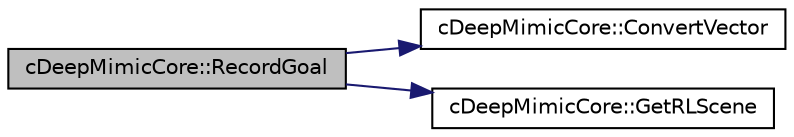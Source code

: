 digraph "cDeepMimicCore::RecordGoal"
{
 // LATEX_PDF_SIZE
  edge [fontname="Helvetica",fontsize="10",labelfontname="Helvetica",labelfontsize="10"];
  node [fontname="Helvetica",fontsize="10",shape=record];
  rankdir="LR";
  Node1 [label="cDeepMimicCore::RecordGoal",height=0.2,width=0.4,color="black", fillcolor="grey75", style="filled", fontcolor="black",tooltip=" "];
  Node1 -> Node2 [color="midnightblue",fontsize="10",style="solid",fontname="Helvetica"];
  Node2 [label="cDeepMimicCore::ConvertVector",height=0.2,width=0.4,color="black", fillcolor="white", style="filled",URL="$classc_deep_mimic_core.html#a767dfbd8ed0eb595bc30cf795f6176cc",tooltip=" "];
  Node1 -> Node3 [color="midnightblue",fontsize="10",style="solid",fontname="Helvetica"];
  Node3 [label="cDeepMimicCore::GetRLScene",height=0.2,width=0.4,color="black", fillcolor="white", style="filled",URL="$classc_deep_mimic_core.html#a8eccdd90aeb16fa2e905adb9db949df9",tooltip=" "];
}

